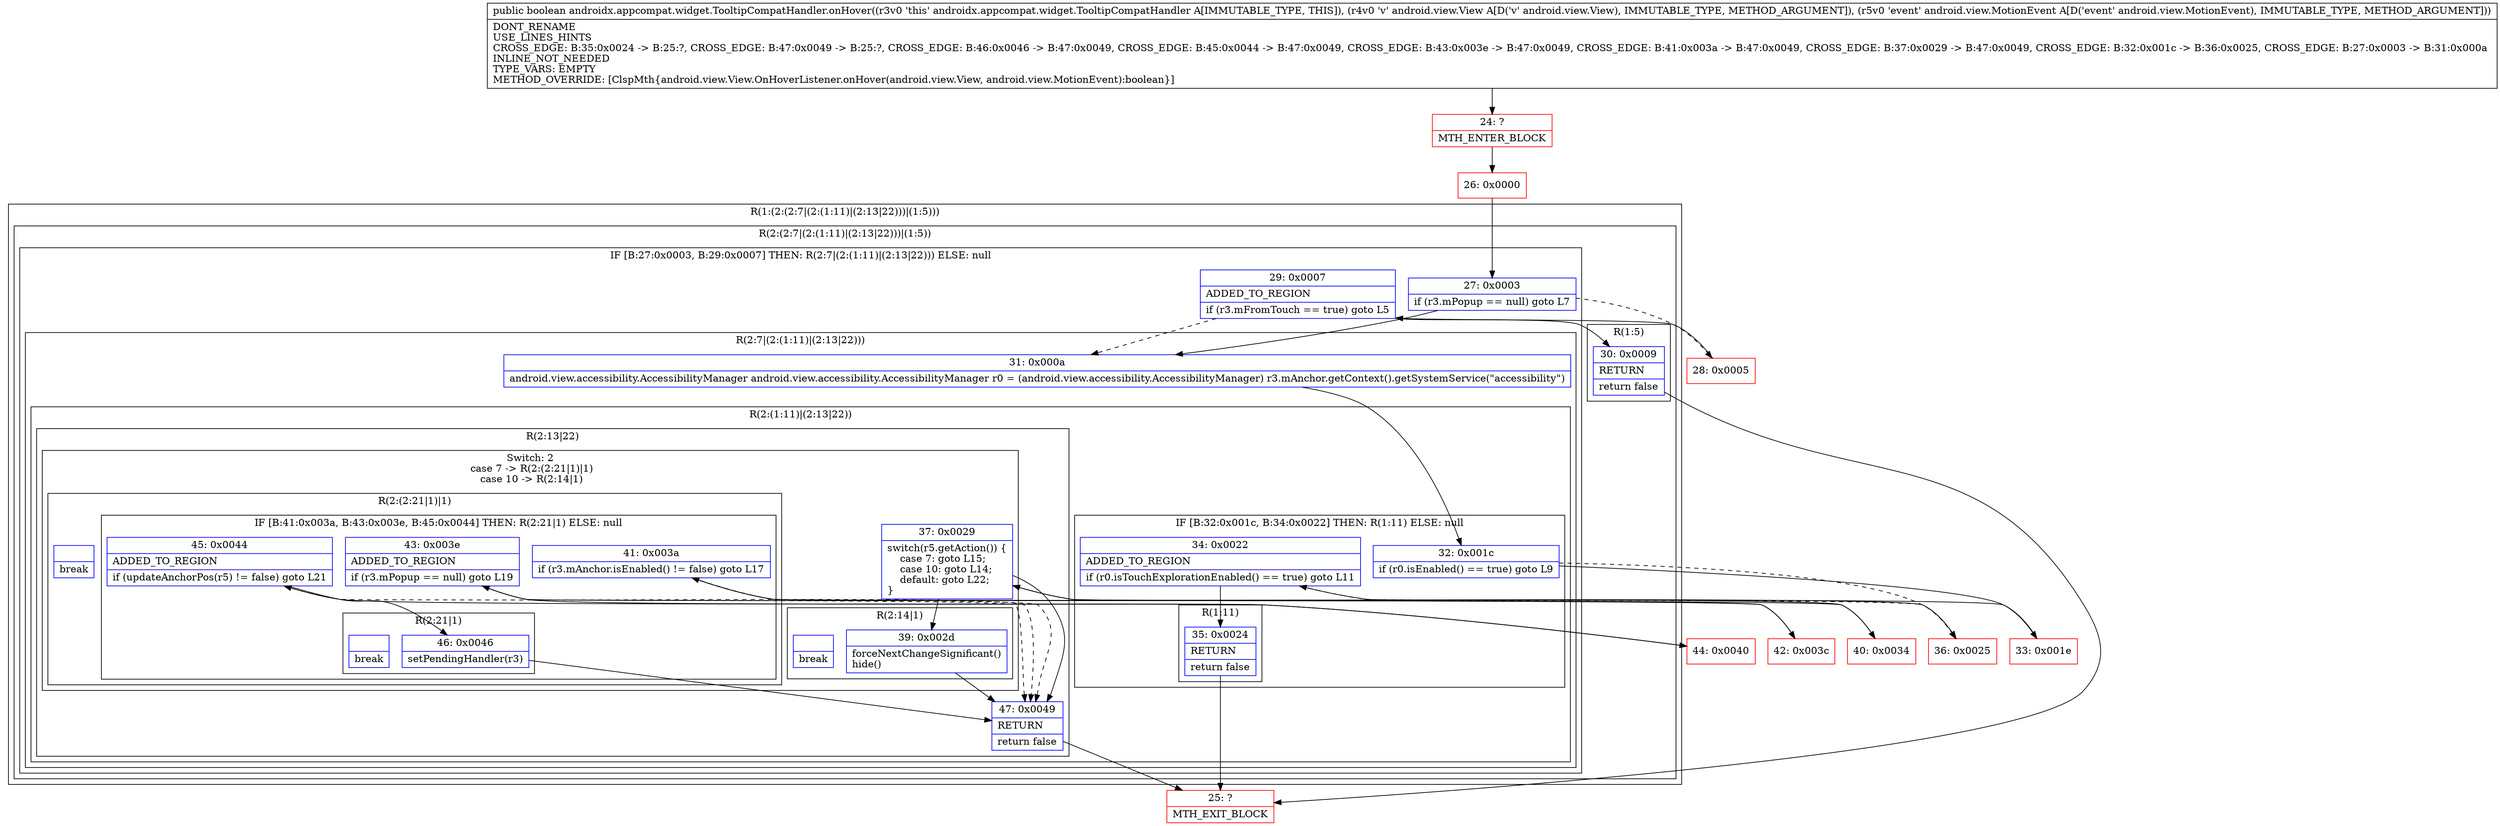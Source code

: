 digraph "CFG forandroidx.appcompat.widget.TooltipCompatHandler.onHover(Landroid\/view\/View;Landroid\/view\/MotionEvent;)Z" {
subgraph cluster_Region_1171097899 {
label = "R(1:(2:(2:7|(2:(1:11)|(2:13|22)))|(1:5)))";
node [shape=record,color=blue];
subgraph cluster_Region_664343782 {
label = "R(2:(2:7|(2:(1:11)|(2:13|22)))|(1:5))";
node [shape=record,color=blue];
subgraph cluster_IfRegion_661008354 {
label = "IF [B:27:0x0003, B:29:0x0007] THEN: R(2:7|(2:(1:11)|(2:13|22))) ELSE: null";
node [shape=record,color=blue];
Node_27 [shape=record,label="{27\:\ 0x0003|if (r3.mPopup == null) goto L7\l}"];
Node_29 [shape=record,label="{29\:\ 0x0007|ADDED_TO_REGION\l|if (r3.mFromTouch == true) goto L5\l}"];
subgraph cluster_Region_344627324 {
label = "R(2:7|(2:(1:11)|(2:13|22)))";
node [shape=record,color=blue];
Node_31 [shape=record,label="{31\:\ 0x000a|android.view.accessibility.AccessibilityManager android.view.accessibility.AccessibilityManager r0 = (android.view.accessibility.AccessibilityManager) r3.mAnchor.getContext().getSystemService(\"accessibility\")\l}"];
subgraph cluster_Region_706002710 {
label = "R(2:(1:11)|(2:13|22))";
node [shape=record,color=blue];
subgraph cluster_IfRegion_2054910844 {
label = "IF [B:32:0x001c, B:34:0x0022] THEN: R(1:11) ELSE: null";
node [shape=record,color=blue];
Node_32 [shape=record,label="{32\:\ 0x001c|if (r0.isEnabled() == true) goto L9\l}"];
Node_34 [shape=record,label="{34\:\ 0x0022|ADDED_TO_REGION\l|if (r0.isTouchExplorationEnabled() == true) goto L11\l}"];
subgraph cluster_Region_54132654 {
label = "R(1:11)";
node [shape=record,color=blue];
Node_35 [shape=record,label="{35\:\ 0x0024|RETURN\l|return false\l}"];
}
}
subgraph cluster_Region_1818813707 {
label = "R(2:13|22)";
node [shape=record,color=blue];
subgraph cluster_SwitchRegion_2062011995 {
label = "Switch: 2
 case 7 -> R(2:(2:21|1)|1)
 case 10 -> R(2:14|1)";
node [shape=record,color=blue];
Node_37 [shape=record,label="{37\:\ 0x0029|switch(r5.getAction()) \{\l    case 7: goto L15;\l    case 10: goto L14;\l    default: goto L22;\l\}\l}"];
subgraph cluster_Region_1963209246 {
label = "R(2:(2:21|1)|1)";
node [shape=record,color=blue];
subgraph cluster_IfRegion_957114271 {
label = "IF [B:41:0x003a, B:43:0x003e, B:45:0x0044] THEN: R(2:21|1) ELSE: null";
node [shape=record,color=blue];
Node_41 [shape=record,label="{41\:\ 0x003a|if (r3.mAnchor.isEnabled() != false) goto L17\l}"];
Node_43 [shape=record,label="{43\:\ 0x003e|ADDED_TO_REGION\l|if (r3.mPopup == null) goto L19\l}"];
Node_45 [shape=record,label="{45\:\ 0x0044|ADDED_TO_REGION\l|if (updateAnchorPos(r5) != false) goto L21\l}"];
subgraph cluster_Region_308780296 {
label = "R(2:21|1)";
node [shape=record,color=blue];
Node_46 [shape=record,label="{46\:\ 0x0046|setPendingHandler(r3)\l}"];
Node_InsnContainer_1446386697 [shape=record,label="{|break\l}"];
}
}
Node_InsnContainer_41308179 [shape=record,label="{|break\l}"];
}
subgraph cluster_Region_1478295389 {
label = "R(2:14|1)";
node [shape=record,color=blue];
Node_39 [shape=record,label="{39\:\ 0x002d|forceNextChangeSignificant()\lhide()\l}"];
Node_InsnContainer_1992140427 [shape=record,label="{|break\l}"];
}
}
Node_47 [shape=record,label="{47\:\ 0x0049|RETURN\l|return false\l}"];
}
}
}
}
subgraph cluster_Region_269298177 {
label = "R(1:5)";
node [shape=record,color=blue];
Node_30 [shape=record,label="{30\:\ 0x0009|RETURN\l|return false\l}"];
}
}
}
Node_24 [shape=record,color=red,label="{24\:\ ?|MTH_ENTER_BLOCK\l}"];
Node_26 [shape=record,color=red,label="{26\:\ 0x0000}"];
Node_28 [shape=record,color=red,label="{28\:\ 0x0005}"];
Node_25 [shape=record,color=red,label="{25\:\ ?|MTH_EXIT_BLOCK\l}"];
Node_33 [shape=record,color=red,label="{33\:\ 0x001e}"];
Node_36 [shape=record,color=red,label="{36\:\ 0x0025}"];
Node_40 [shape=record,color=red,label="{40\:\ 0x0034}"];
Node_42 [shape=record,color=red,label="{42\:\ 0x003c}"];
Node_44 [shape=record,color=red,label="{44\:\ 0x0040}"];
MethodNode[shape=record,label="{public boolean androidx.appcompat.widget.TooltipCompatHandler.onHover((r3v0 'this' androidx.appcompat.widget.TooltipCompatHandler A[IMMUTABLE_TYPE, THIS]), (r4v0 'v' android.view.View A[D('v' android.view.View), IMMUTABLE_TYPE, METHOD_ARGUMENT]), (r5v0 'event' android.view.MotionEvent A[D('event' android.view.MotionEvent), IMMUTABLE_TYPE, METHOD_ARGUMENT]))  | DONT_RENAME\lUSE_LINES_HINTS\lCROSS_EDGE: B:35:0x0024 \-\> B:25:?, CROSS_EDGE: B:47:0x0049 \-\> B:25:?, CROSS_EDGE: B:46:0x0046 \-\> B:47:0x0049, CROSS_EDGE: B:45:0x0044 \-\> B:47:0x0049, CROSS_EDGE: B:43:0x003e \-\> B:47:0x0049, CROSS_EDGE: B:41:0x003a \-\> B:47:0x0049, CROSS_EDGE: B:37:0x0029 \-\> B:47:0x0049, CROSS_EDGE: B:32:0x001c \-\> B:36:0x0025, CROSS_EDGE: B:27:0x0003 \-\> B:31:0x000a\lINLINE_NOT_NEEDED\lTYPE_VARS: EMPTY\lMETHOD_OVERRIDE: [ClspMth\{android.view.View.OnHoverListener.onHover(android.view.View, android.view.MotionEvent):boolean\}]\l}"];
MethodNode -> Node_24;Node_27 -> Node_28[style=dashed];
Node_27 -> Node_31;
Node_29 -> Node_30;
Node_29 -> Node_31[style=dashed];
Node_31 -> Node_32;
Node_32 -> Node_33;
Node_32 -> Node_36[style=dashed];
Node_34 -> Node_35;
Node_34 -> Node_36[style=dashed];
Node_35 -> Node_25;
Node_37 -> Node_39;
Node_37 -> Node_40;
Node_37 -> Node_47;
Node_41 -> Node_42;
Node_41 -> Node_47[style=dashed];
Node_43 -> Node_44;
Node_43 -> Node_47[style=dashed];
Node_45 -> Node_46;
Node_45 -> Node_47[style=dashed];
Node_46 -> Node_47;
Node_39 -> Node_47;
Node_47 -> Node_25;
Node_30 -> Node_25;
Node_24 -> Node_26;
Node_26 -> Node_27;
Node_28 -> Node_29;
Node_33 -> Node_34;
Node_36 -> Node_37;
Node_40 -> Node_41;
Node_42 -> Node_43;
Node_44 -> Node_45;
}

